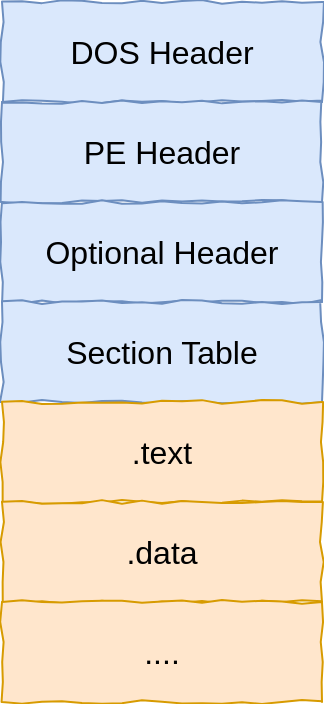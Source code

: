 <mxfile version="14.3.0" type="github">
  <diagram id="vBhFoNnIDRDrkV-Vd63T" name="第 1 页">
    <mxGraphModel dx="937" dy="541" grid="1" gridSize="10" guides="1" tooltips="1" connect="1" arrows="1" fold="1" page="1" pageScale="1" pageWidth="827" pageHeight="1169" math="0" shadow="0">
      <root>
        <mxCell id="0" />
        <mxCell id="1" parent="0" />
        <mxCell id="QnZVUyEWnL5jMX8NXvTb-1" value="DOS Header" style="rounded=0;whiteSpace=wrap;html=1;fontSize=16;fillColor=#dae8fc;strokeColor=#6c8ebf;comic=1;" vertex="1" parent="1">
          <mxGeometry x="160" y="120" width="160" height="50" as="geometry" />
        </mxCell>
        <mxCell id="QnZVUyEWnL5jMX8NXvTb-2" value="PE Header" style="rounded=0;whiteSpace=wrap;html=1;fontSize=16;fillColor=#dae8fc;strokeColor=#6c8ebf;comic=1;" vertex="1" parent="1">
          <mxGeometry x="160" y="170" width="160" height="50" as="geometry" />
        </mxCell>
        <mxCell id="QnZVUyEWnL5jMX8NXvTb-3" value="Optional Header" style="rounded=0;whiteSpace=wrap;html=1;fontSize=16;fillColor=#dae8fc;strokeColor=#6c8ebf;comic=1;" vertex="1" parent="1">
          <mxGeometry x="160" y="220" width="160" height="50" as="geometry" />
        </mxCell>
        <mxCell id="QnZVUyEWnL5jMX8NXvTb-4" value="Section Table" style="rounded=0;whiteSpace=wrap;html=1;fontSize=16;fillColor=#dae8fc;strokeColor=#6c8ebf;comic=1;" vertex="1" parent="1">
          <mxGeometry x="160" y="270" width="160" height="50" as="geometry" />
        </mxCell>
        <mxCell id="QnZVUyEWnL5jMX8NXvTb-5" value=".text" style="rounded=0;whiteSpace=wrap;html=1;fontSize=16;fillColor=#ffe6cc;strokeColor=#d79b00;comic=1;" vertex="1" parent="1">
          <mxGeometry x="160" y="320" width="160" height="50" as="geometry" />
        </mxCell>
        <mxCell id="QnZVUyEWnL5jMX8NXvTb-6" value=".data" style="rounded=0;whiteSpace=wrap;html=1;fontSize=16;fillColor=#ffe6cc;strokeColor=#d79b00;comic=1;" vertex="1" parent="1">
          <mxGeometry x="160" y="370" width="160" height="50" as="geometry" />
        </mxCell>
        <mxCell id="QnZVUyEWnL5jMX8NXvTb-7" value="...." style="rounded=0;whiteSpace=wrap;html=1;fontSize=16;fillColor=#ffe6cc;strokeColor=#d79b00;comic=1;" vertex="1" parent="1">
          <mxGeometry x="160" y="420" width="160" height="50" as="geometry" />
        </mxCell>
      </root>
    </mxGraphModel>
  </diagram>
</mxfile>
